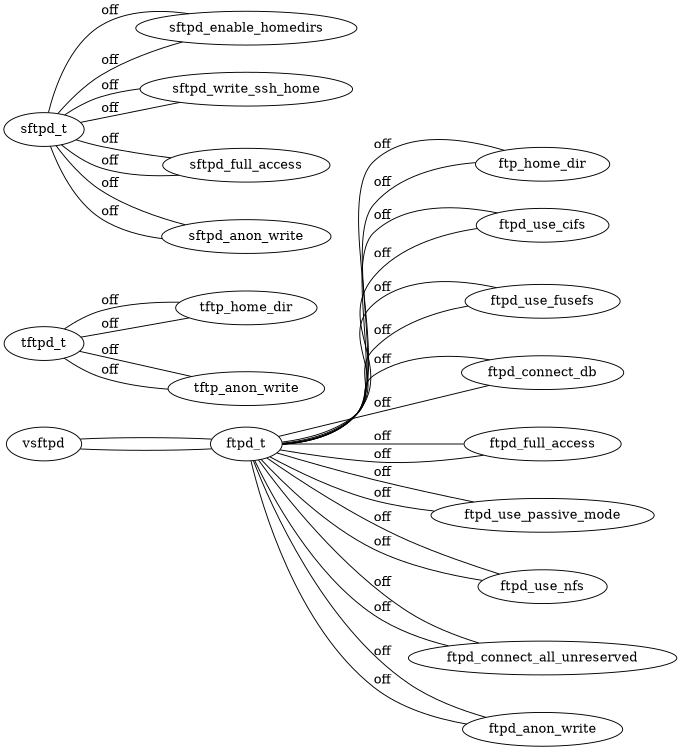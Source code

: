 // None
graph {
rankdir=LR
size="8,5"
	vsftpd
	ftpd_t
		vsftpd -- ftpd_t
	ftp_home_dir
	ftpd_t
		ftpd_t -- ftp_home_dir [label=off]
	ftpd_use_cifs
	ftpd_t
		ftpd_t -- ftpd_use_cifs [label=off]
	ftpd_use_fusefs
	ftpd_t
		ftpd_t -- ftpd_use_fusefs [label=off]
	ftpd_connect_db
	ftpd_t
		ftpd_t -- ftpd_connect_db [label=off]
	ftpd_full_access
	ftpd_t
		ftpd_t -- ftpd_full_access [label=off]
	tftp_home_dir
	tftpd_t
		tftpd_t -- tftp_home_dir [label=off]
	sftpd_enable_homedirs
	sftpd_t
		sftpd_t -- sftpd_enable_homedirs [label=off]
	ftpd_use_passive_mode
	ftpd_t
		ftpd_t -- ftpd_use_passive_mode [label=off]
	sftpd_write_ssh_home
	sftpd_t
		sftpd_t -- sftpd_write_ssh_home [label=off]
	ftpd_use_nfs
	ftpd_t
		ftpd_t -- ftpd_use_nfs [label=off]
	ftpd_connect_all_unreserved
	ftpd_t
		ftpd_t -- ftpd_connect_all_unreserved [label=off]
	sftpd_full_access
	sftpd_t
		sftpd_t -- sftpd_full_access [label=off]
	tftp_anon_write
	tftpd_t
		tftpd_t -- tftp_anon_write [label=off]
	ftpd_anon_write
	ftpd_t
		ftpd_t -- ftpd_anon_write [label=off]
	sftpd_anon_write
	sftpd_t
		sftpd_t -- sftpd_anon_write [label=off]
	vsftpd
	ftpd_t
		vsftpd -- ftpd_t
	ftp_home_dir
	ftpd_t
		ftpd_t -- ftp_home_dir [label=off]
	ftpd_use_cifs
	ftpd_t
		ftpd_t -- ftpd_use_cifs [label=off]
	ftpd_use_fusefs
	ftpd_t
		ftpd_t -- ftpd_use_fusefs [label=off]
	ftpd_connect_db
	ftpd_t
		ftpd_t -- ftpd_connect_db [label=off]
	ftpd_full_access
	ftpd_t
		ftpd_t -- ftpd_full_access [label=off]
	tftp_home_dir
	tftpd_t
		tftpd_t -- tftp_home_dir [label=off]
	sftpd_enable_homedirs
	sftpd_t
		sftpd_t -- sftpd_enable_homedirs [label=off]
	ftpd_use_passive_mode
	ftpd_t
		ftpd_t -- ftpd_use_passive_mode [label=off]
	sftpd_write_ssh_home
	sftpd_t
		sftpd_t -- sftpd_write_ssh_home [label=off]
	ftpd_use_nfs
	ftpd_t
		ftpd_t -- ftpd_use_nfs [label=off]
	ftpd_connect_all_unreserved
	ftpd_t
		ftpd_t -- ftpd_connect_all_unreserved [label=off]
	sftpd_full_access
	sftpd_t
		sftpd_t -- sftpd_full_access [label=off]
	tftp_anon_write
	tftpd_t
		tftpd_t -- tftp_anon_write [label=off]
	ftpd_anon_write
	ftpd_t
		ftpd_t -- ftpd_anon_write [label=off]
	sftpd_anon_write
	sftpd_t
		sftpd_t -- sftpd_anon_write [label=off]
}